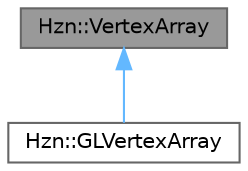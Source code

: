 digraph "Hzn::VertexArray"
{
 // LATEX_PDF_SIZE
  bgcolor="transparent";
  edge [fontname=Helvetica,fontsize=10,labelfontname=Helvetica,labelfontsize=10];
  node [fontname=Helvetica,fontsize=10,shape=box,height=0.2,width=0.4];
  Node1 [label="Hzn::VertexArray",height=0.2,width=0.4,color="gray40", fillcolor="grey60", style="filled", fontcolor="black",tooltip="Represents a Vertex Array. Used to save the type of Vertex Buffers and the Element Buffer,..."];
  Node1 -> Node2 [dir="back",color="steelblue1",style="solid"];
  Node2 [label="Hzn::GLVertexArray",height=0.2,width=0.4,color="gray40", fillcolor="white", style="filled",URL="$class_hzn_1_1_g_l_vertex_array.html",tooltip=" "];
}
